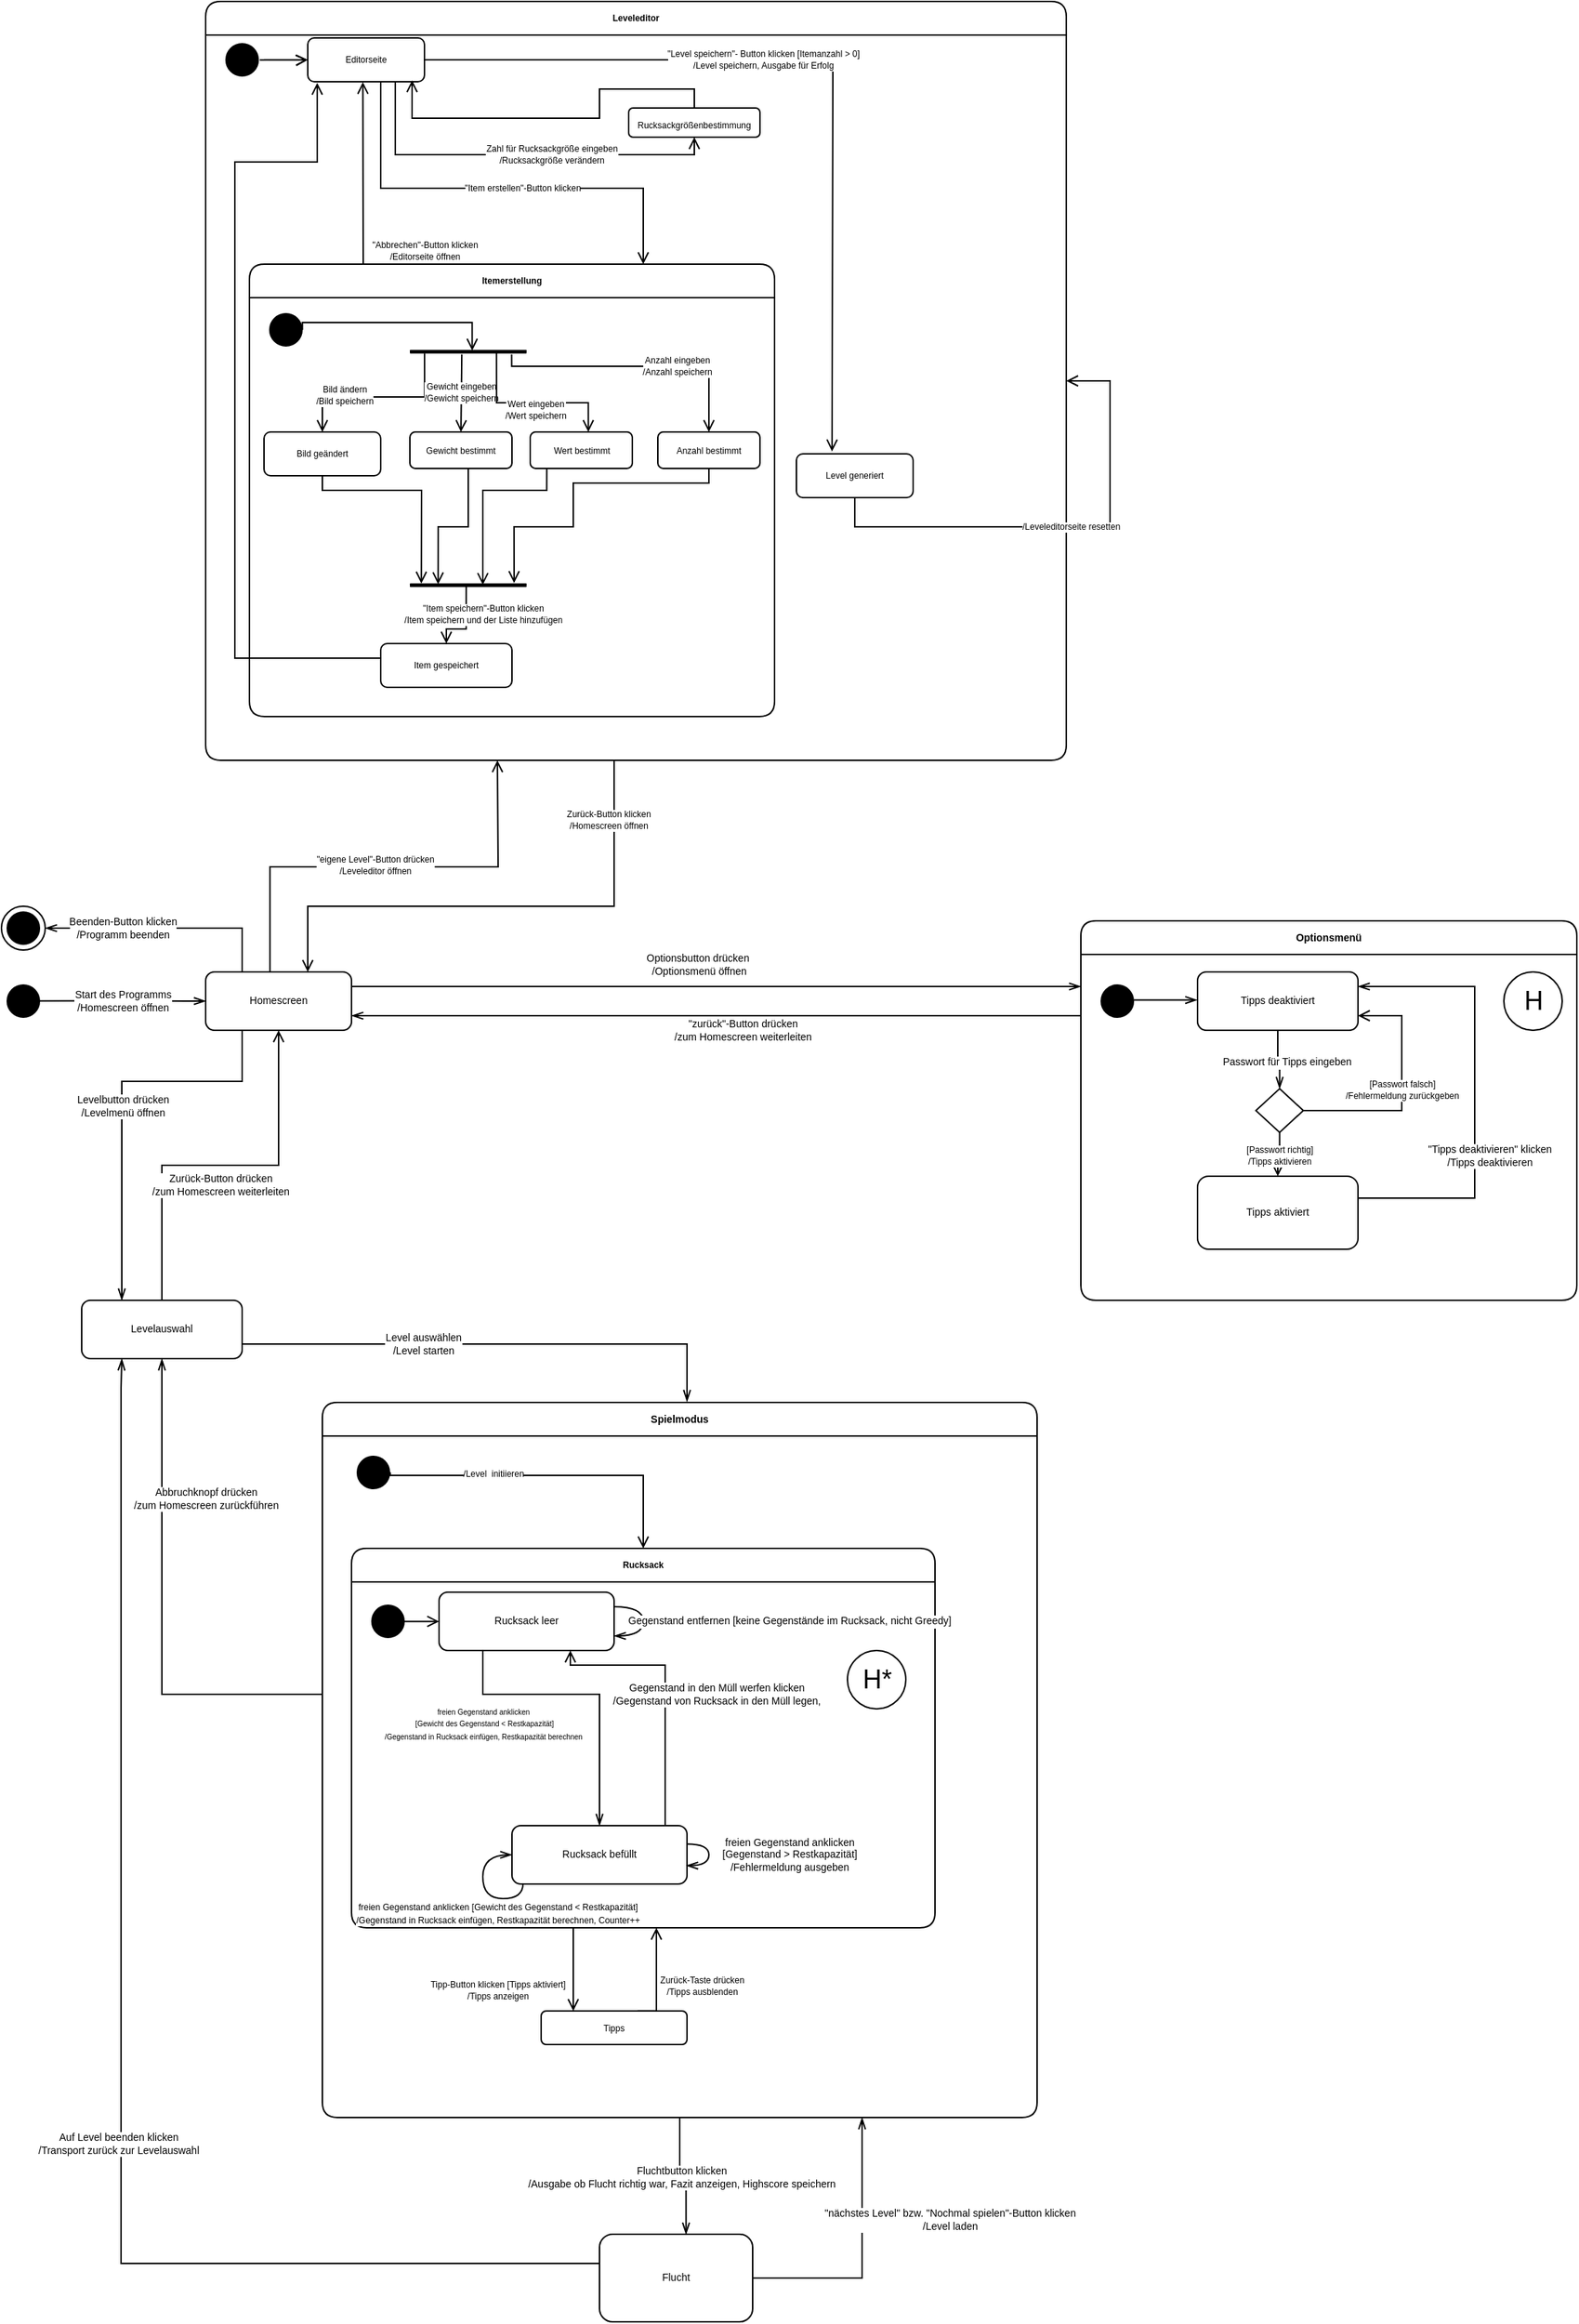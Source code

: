 <mxfile version="20.6.1" type="device"><diagram name="Page-1" id="58cdce13-f638-feb5-8d6f-7d28b1aa9fa0"><mxGraphModel dx="1165" dy="2550" grid="1" gridSize="10" guides="1" tooltips="1" connect="1" arrows="1" fold="1" page="1" pageScale="1" pageWidth="1169" pageHeight="827" background="none" math="0" shadow="0"><root><mxCell id="0"/><mxCell id="1" parent="0"/><mxCell id="Y8kZHkkbkPLD9dmNPPJZ-6" value="Start des Programms&lt;br style=&quot;font-size: 7px;&quot;&gt;/Homescreen öffnen" style="edgeStyle=orthogonalEdgeStyle;rounded=0;orthogonalLoop=1;jettySize=auto;html=1;endArrow=openThin;endFill=0;fontSize=7;exitX=0.869;exitY=0.494;exitDx=0;exitDy=0;exitPerimeter=0;" parent="1" source="Y8kZHkkbkPLD9dmNPPJZ-82" target="Y8kZHkkbkPLD9dmNPPJZ-8" edge="1"><mxGeometry relative="1" as="geometry"><mxPoint x="-10" y="-220" as="sourcePoint"/><mxPoint x="165.0" y="50" as="targetPoint"/></mxGeometry></mxCell><mxCell id="Y8kZHkkbkPLD9dmNPPJZ-15" value="Optionsbutton drücken&lt;br style=&quot;font-size: 7px;&quot;&gt;&amp;nbsp;/Optionsmenü öffnen" style="edgeStyle=orthogonalEdgeStyle;rounded=0;orthogonalLoop=1;jettySize=auto;html=1;endArrow=openThin;endFill=0;fontSize=7;exitX=1;exitY=0.25;exitDx=0;exitDy=0;" parent="1" source="Y8kZHkkbkPLD9dmNPPJZ-8" edge="1"><mxGeometry x="-0.053" y="15" relative="1" as="geometry"><mxPoint x="760" y="-225" as="targetPoint"/><Array as="points"><mxPoint x="450" y="-225"/></Array><mxPoint as="offset"/></mxGeometry></mxCell><mxCell id="Y8kZHkkbkPLD9dmNPPJZ-22" value="Levelbutton drücken&lt;br style=&quot;font-size: 7px;&quot;&gt;/Levelmenü öffnen" style="edgeStyle=orthogonalEdgeStyle;rounded=0;orthogonalLoop=1;jettySize=auto;html=1;endArrow=openThin;endFill=0;fontSize=7;entryX=0.25;entryY=0;entryDx=0;entryDy=0;exitX=0.25;exitY=1;exitDx=0;exitDy=0;" parent="1" source="Y8kZHkkbkPLD9dmNPPJZ-8" target="Y8kZHkkbkPLD9dmNPPJZ-21" edge="1"><mxGeometry relative="1" as="geometry"><Array as="points"><mxPoint x="185" y="-160"/><mxPoint x="103" y="-160"/></Array></mxGeometry></mxCell><mxCell id="Y8kZHkkbkPLD9dmNPPJZ-85" style="edgeStyle=orthogonalEdgeStyle;rounded=0;orthogonalLoop=1;jettySize=auto;html=1;entryX=1;entryY=0.5;entryDx=0;entryDy=0;fontSize=7;endArrow=openThin;endFill=0;exitX=0.25;exitY=0;exitDx=0;exitDy=0;" parent="1" source="Y8kZHkkbkPLD9dmNPPJZ-8" target="Y8kZHkkbkPLD9dmNPPJZ-84" edge="1"><mxGeometry relative="1" as="geometry"><Array as="points"><mxPoint x="185" y="-265"/></Array></mxGeometry></mxCell><mxCell id="Y8kZHkkbkPLD9dmNPPJZ-86" value="Beenden-Button klicken&lt;br style=&quot;font-size: 7px;&quot;&gt;/Programm beenden" style="edgeLabel;html=1;align=center;verticalAlign=middle;resizable=0;points=[];fontSize=7;" parent="Y8kZHkkbkPLD9dmNPPJZ-85" vertex="1" connectable="0"><mxGeometry x="-0.388" y="1" relative="1" as="geometry"><mxPoint x="-62" y="-1" as="offset"/></mxGeometry></mxCell><mxCell id="iM5wBfxBL-h4ycN9MEfd-19" style="edgeStyle=orthogonalEdgeStyle;rounded=0;jumpStyle=arc;orthogonalLoop=1;jettySize=auto;html=1;fontSize=6;endArrow=open;endFill=0;exitX=0.441;exitY=-0.003;exitDx=0;exitDy=0;exitPerimeter=0;" parent="1" source="Y8kZHkkbkPLD9dmNPPJZ-8" edge="1"><mxGeometry relative="1" as="geometry"><mxPoint x="360" y="-380" as="targetPoint"/></mxGeometry></mxCell><mxCell id="iM5wBfxBL-h4ycN9MEfd-22" value="&quot;eigene Level&quot;-Button drücken&lt;br&gt;/Leveleditor öffnen" style="edgeLabel;html=1;align=center;verticalAlign=middle;resizable=0;points=[];fontSize=6;" parent="iM5wBfxBL-h4ycN9MEfd-19" vertex="1" connectable="0"><mxGeometry x="-0.043" y="1" relative="1" as="geometry"><mxPoint as="offset"/></mxGeometry></mxCell><mxCell id="Y8kZHkkbkPLD9dmNPPJZ-8" value="Homescreen" style="rounded=1;whiteSpace=wrap;html=1;fontSize=7;" parent="1" vertex="1"><mxGeometry x="160" y="-235" width="100" height="40" as="geometry"/></mxCell><mxCell id="Y8kZHkkbkPLD9dmNPPJZ-68" style="edgeStyle=orthogonalEdgeStyle;rounded=0;orthogonalLoop=1;jettySize=auto;html=1;entryX=1;entryY=0.75;entryDx=0;entryDy=0;endArrow=openThin;endFill=0;fontSize=7;jumpStyle=arc;exitX=0;exitY=0.25;exitDx=0;exitDy=0;" parent="1" source="Y8kZHkkbkPLD9dmNPPJZ-14" target="Y8kZHkkbkPLD9dmNPPJZ-8" edge="1"><mxGeometry relative="1" as="geometry"><Array as="points"><mxPoint x="450" y="-205"/></Array></mxGeometry></mxCell><mxCell id="Y8kZHkkbkPLD9dmNPPJZ-69" value="&quot;zurück&quot;-Button drücken&lt;br style=&quot;font-size: 7px;&quot;&gt;/zum Homescreen weiterleiten" style="edgeLabel;html=1;align=center;verticalAlign=middle;resizable=0;points=[];fontSize=7;" parent="Y8kZHkkbkPLD9dmNPPJZ-68" vertex="1" connectable="0"><mxGeometry x="-0.121" y="-2" relative="1" as="geometry"><mxPoint x="-12" y="12" as="offset"/></mxGeometry></mxCell><mxCell id="Y8kZHkkbkPLD9dmNPPJZ-14" value="Optionsmenü" style="swimlane;whiteSpace=wrap;html=1;rounded=1;fontSize=7;" parent="1" vertex="1"><mxGeometry x="760" y="-270" width="340" height="260" as="geometry"><mxRectangle x="500" y="30" width="90" height="23" as="alternateBounds"/></mxGeometry></mxCell><mxCell id="Y8kZHkkbkPLD9dmNPPJZ-20" value="Passwort für Tipps eingeben" style="edgeStyle=orthogonalEdgeStyle;rounded=0;orthogonalLoop=1;jettySize=auto;html=1;endArrow=openThin;endFill=0;fontSize=7;entryX=0.5;entryY=0;entryDx=0;entryDy=0;entryPerimeter=0;" parent="Y8kZHkkbkPLD9dmNPPJZ-14" source="Y8kZHkkbkPLD9dmNPPJZ-17" target="iM5wBfxBL-h4ycN9MEfd-50" edge="1"><mxGeometry x="0.118" y="5" relative="1" as="geometry"><mxPoint as="offset"/><mxPoint x="135" y="125" as="targetPoint"/></mxGeometry></mxCell><mxCell id="Y8kZHkkbkPLD9dmNPPJZ-17" value="Tipps deaktiviert" style="rounded=1;whiteSpace=wrap;html=1;fontSize=7;" parent="Y8kZHkkbkPLD9dmNPPJZ-14" vertex="1"><mxGeometry x="80" y="35" width="110" height="40" as="geometry"/></mxCell><mxCell id="Y8kZHkkbkPLD9dmNPPJZ-66" style="edgeStyle=orthogonalEdgeStyle;rounded=0;orthogonalLoop=1;jettySize=auto;html=1;entryX=1;entryY=0.25;entryDx=0;entryDy=0;endArrow=openThin;endFill=0;fontSize=7;exitX=1;exitY=0.5;exitDx=0;exitDy=0;jumpStyle=arc;" parent="Y8kZHkkbkPLD9dmNPPJZ-14" source="Y8kZHkkbkPLD9dmNPPJZ-19" target="Y8kZHkkbkPLD9dmNPPJZ-17" edge="1"><mxGeometry relative="1" as="geometry"><Array as="points"><mxPoint x="190" y="190"/><mxPoint x="270" y="190"/><mxPoint x="270" y="45"/></Array></mxGeometry></mxCell><mxCell id="Y8kZHkkbkPLD9dmNPPJZ-67" value="&quot;Tipps deaktivieren&quot; klicken&lt;br style=&quot;font-size: 7px;&quot;&gt;/Tipps deaktivieren" style="edgeLabel;html=1;align=center;verticalAlign=middle;resizable=0;points=[];fontSize=7;" parent="Y8kZHkkbkPLD9dmNPPJZ-66" vertex="1" connectable="0"><mxGeometry x="0.139" relative="1" as="geometry"><mxPoint x="10" y="60" as="offset"/></mxGeometry></mxCell><mxCell id="Y8kZHkkbkPLD9dmNPPJZ-19" value="Tipps aktiviert" style="rounded=1;whiteSpace=wrap;html=1;fontSize=7;" parent="Y8kZHkkbkPLD9dmNPPJZ-14" vertex="1"><mxGeometry x="80" y="175" width="110" height="50" as="geometry"/></mxCell><mxCell id="Y8kZHkkbkPLD9dmNPPJZ-89" value="" style="edgeStyle=orthogonalEdgeStyle;rounded=0;orthogonalLoop=1;jettySize=auto;html=1;fontSize=7;endArrow=openThin;endFill=0;exitX=0.874;exitY=0.475;exitDx=0;exitDy=0;exitPerimeter=0;entryX=-0.003;entryY=0.481;entryDx=0;entryDy=0;entryPerimeter=0;" parent="Y8kZHkkbkPLD9dmNPPJZ-14" source="Y8kZHkkbkPLD9dmNPPJZ-88" target="Y8kZHkkbkPLD9dmNPPJZ-17" edge="1"><mxGeometry relative="1" as="geometry"><mxPoint x="40" y="55" as="sourcePoint"/><Array as="points"><mxPoint x="60" y="54"/></Array></mxGeometry></mxCell><mxCell id="Y8kZHkkbkPLD9dmNPPJZ-88" value="" style="ellipse;html=1;shape=startState;fillColor=#000000;strokeColor=#000000;rounded=1;fontSize=7;" parent="Y8kZHkkbkPLD9dmNPPJZ-14" vertex="1"><mxGeometry x="10" y="40" width="30" height="30" as="geometry"/></mxCell><mxCell id="iM5wBfxBL-h4ycN9MEfd-24" value="H" style="shape=ellipse;html=1;fontSize=18;align=center;" parent="Y8kZHkkbkPLD9dmNPPJZ-14" vertex="1"><mxGeometry x="290" y="35" width="40" height="40" as="geometry"/></mxCell><mxCell id="iM5wBfxBL-h4ycN9MEfd-52" value="[Passwort richtig]&lt;br&gt;/Tipps aktivieren" style="edgeStyle=orthogonalEdgeStyle;rounded=0;jumpStyle=arc;orthogonalLoop=1;jettySize=auto;html=1;entryX=0.5;entryY=0;entryDx=0;entryDy=0;strokeWidth=1;fontSize=6;startArrow=none;startFill=0;endArrow=open;endFill=0;" parent="Y8kZHkkbkPLD9dmNPPJZ-14" source="iM5wBfxBL-h4ycN9MEfd-50" target="Y8kZHkkbkPLD9dmNPPJZ-19" edge="1"><mxGeometry relative="1" as="geometry"/></mxCell><mxCell id="iM5wBfxBL-h4ycN9MEfd-53" value="[Passwort falsch]&lt;br&gt;/Fehlermeldung zurückgeben" style="edgeStyle=orthogonalEdgeStyle;rounded=0;jumpStyle=arc;orthogonalLoop=1;jettySize=auto;html=1;entryX=1;entryY=0.75;entryDx=0;entryDy=0;strokeWidth=1;fontSize=6;startArrow=none;startFill=0;endArrow=open;endFill=0;exitX=1;exitY=0.5;exitDx=0;exitDy=0;exitPerimeter=0;" parent="Y8kZHkkbkPLD9dmNPPJZ-14" source="iM5wBfxBL-h4ycN9MEfd-50" target="Y8kZHkkbkPLD9dmNPPJZ-17" edge="1"><mxGeometry relative="1" as="geometry"><Array as="points"><mxPoint x="220" y="130"/><mxPoint x="220" y="65"/></Array></mxGeometry></mxCell><mxCell id="iM5wBfxBL-h4ycN9MEfd-50" value="" style="strokeWidth=1;html=1;shape=mxgraph.flowchart.decision;whiteSpace=wrap;rounded=1;fontSize=6;" parent="Y8kZHkkbkPLD9dmNPPJZ-14" vertex="1"><mxGeometry x="120" y="115" width="32.5" height="30" as="geometry"/></mxCell><mxCell id="Y8kZHkkbkPLD9dmNPPJZ-24" value="Level auswählen&lt;br style=&quot;font-size: 7px;&quot;&gt;/Level starten" style="edgeStyle=orthogonalEdgeStyle;rounded=0;orthogonalLoop=1;jettySize=auto;html=1;endArrow=openThin;endFill=0;entryX=0.511;entryY=-0.001;entryDx=0;entryDy=0;fontSize=7;entryPerimeter=0;" parent="1" source="Y8kZHkkbkPLD9dmNPPJZ-21" target="Y8kZHkkbkPLD9dmNPPJZ-25" edge="1"><mxGeometry x="-0.284" relative="1" as="geometry"><mxPoint x="130" y="230" as="targetPoint"/><Array as="points"><mxPoint x="490" y="20"/><mxPoint x="490" y="60"/></Array><mxPoint as="offset"/></mxGeometry></mxCell><mxCell id="iM5wBfxBL-h4ycN9MEfd-1" style="edgeStyle=orthogonalEdgeStyle;rounded=0;orthogonalLoop=1;jettySize=auto;html=1;entryX=0.5;entryY=1;entryDx=0;entryDy=0;fontSize=7;endArrow=open;endFill=0;" parent="1" source="Y8kZHkkbkPLD9dmNPPJZ-21" target="Y8kZHkkbkPLD9dmNPPJZ-8" edge="1"><mxGeometry relative="1" as="geometry"/></mxCell><mxCell id="iM5wBfxBL-h4ycN9MEfd-2" value="&lt;font style=&quot;font-size: 7px;&quot;&gt;Zurück-Button drücken&lt;br style=&quot;font-size: 7px;&quot;&gt;/zum Homescreen weiterleiten&lt;/font&gt;" style="edgeLabel;html=1;align=center;verticalAlign=middle;resizable=0;points=[];fontSize=7;" parent="iM5wBfxBL-h4ycN9MEfd-1" vertex="1" connectable="0"><mxGeometry x="-0.165" y="-1" relative="1" as="geometry"><mxPoint x="22" y="12" as="offset"/></mxGeometry></mxCell><mxCell id="Y8kZHkkbkPLD9dmNPPJZ-21" value="Levelauswahl" style="rounded=1;whiteSpace=wrap;html=1;fontSize=7;" parent="1" vertex="1"><mxGeometry x="75" y="-10" width="110" height="40" as="geometry"/></mxCell><mxCell id="Y8kZHkkbkPLD9dmNPPJZ-41" style="edgeStyle=orthogonalEdgeStyle;rounded=0;orthogonalLoop=1;jettySize=auto;html=1;endArrow=openThin;endFill=0;fontSize=7;jumpStyle=arc;entryX=0.565;entryY=0.002;entryDx=0;entryDy=0;entryPerimeter=0;" parent="1" source="Y8kZHkkbkPLD9dmNPPJZ-25" target="Y8kZHkkbkPLD9dmNPPJZ-40" edge="1"><mxGeometry relative="1" as="geometry"><Array as="points"/></mxGeometry></mxCell><mxCell id="Y8kZHkkbkPLD9dmNPPJZ-42" value="Fluchtbutton klicken&lt;br style=&quot;font-size: 7px;&quot;&gt;/Ausgabe ob Flucht richtig war, Fazit anzeigen, Highscore speichern" style="edgeLabel;html=1;align=center;verticalAlign=middle;resizable=0;points=[];fontSize=7;" parent="Y8kZHkkbkPLD9dmNPPJZ-41" vertex="1" connectable="0"><mxGeometry x="-0.046" y="-1" relative="1" as="geometry"><mxPoint as="offset"/></mxGeometry></mxCell><mxCell id="Y8kZHkkbkPLD9dmNPPJZ-70" style="edgeStyle=orthogonalEdgeStyle;rounded=0;orthogonalLoop=1;jettySize=auto;html=1;entryX=0.5;entryY=1;entryDx=0;entryDy=0;endArrow=openThin;endFill=0;fontSize=7;" parent="1" source="Y8kZHkkbkPLD9dmNPPJZ-25" target="Y8kZHkkbkPLD9dmNPPJZ-21" edge="1"><mxGeometry relative="1" as="geometry"><Array as="points"><mxPoint x="130" y="260"/></Array></mxGeometry></mxCell><mxCell id="Y8kZHkkbkPLD9dmNPPJZ-71" value="Abbruchknopf drücken&lt;br style=&quot;font-size: 7px;&quot;&gt;/zum Homescreen zurückführen" style="edgeLabel;html=1;align=center;verticalAlign=middle;resizable=0;points=[];fontSize=7;" parent="Y8kZHkkbkPLD9dmNPPJZ-70" vertex="1" connectable="0"><mxGeometry x="0.465" relative="1" as="geometry"><mxPoint x="30" y="5" as="offset"/></mxGeometry></mxCell><mxCell id="Y8kZHkkbkPLD9dmNPPJZ-25" value="Spielmodus" style="swimlane;whiteSpace=wrap;html=1;rounded=1;fontSize=7;" parent="1" vertex="1"><mxGeometry x="240" y="60" width="490" height="490" as="geometry"/></mxCell><mxCell id="iM5wBfxBL-h4ycN9MEfd-10" style="edgeStyle=orthogonalEdgeStyle;rounded=0;orthogonalLoop=1;jettySize=auto;html=1;fontSize=6;endArrow=open;endFill=0;entryX=0.5;entryY=0;entryDx=0;entryDy=0;exitX=0.883;exitY=0.496;exitDx=0;exitDy=0;exitPerimeter=0;" parent="Y8kZHkkbkPLD9dmNPPJZ-25" source="Y8kZHkkbkPLD9dmNPPJZ-90" target="iM5wBfxBL-h4ycN9MEfd-6" edge="1"><mxGeometry relative="1" as="geometry"><mxPoint x="140" y="48" as="targetPoint"/><Array as="points"><mxPoint x="47" y="50"/><mxPoint x="220" y="50"/></Array></mxGeometry></mxCell><mxCell id="iM5wBfxBL-h4ycN9MEfd-11" value="/Level&amp;nbsp; initiieren" style="edgeLabel;html=1;align=center;verticalAlign=middle;resizable=0;points=[];fontSize=6;" parent="iM5wBfxBL-h4ycN9MEfd-10" vertex="1" connectable="0"><mxGeometry x="-0.356" y="1" relative="1" as="geometry"><mxPoint as="offset"/></mxGeometry></mxCell><mxCell id="Y8kZHkkbkPLD9dmNPPJZ-90" value="" style="ellipse;html=1;shape=startState;fillColor=#000000;strokeColor=#000000;rounded=1;fontSize=7;" parent="Y8kZHkkbkPLD9dmNPPJZ-25" vertex="1"><mxGeometry x="20" y="33" width="30" height="30" as="geometry"/></mxCell><mxCell id="iM5wBfxBL-h4ycN9MEfd-6" value="Rucksack" style="swimlane;fontSize=6;rounded=1;swimlaneLine=1;" parent="Y8kZHkkbkPLD9dmNPPJZ-25" vertex="1"><mxGeometry x="20" y="100" width="400" height="260" as="geometry"/></mxCell><mxCell id="Y8kZHkkbkPLD9dmNPPJZ-29" value="Rucksack leer" style="rounded=1;whiteSpace=wrap;html=1;fontSize=7;" parent="iM5wBfxBL-h4ycN9MEfd-6" vertex="1"><mxGeometry x="60" y="30" width="120" height="40" as="geometry"/></mxCell><mxCell id="Y8kZHkkbkPLD9dmNPPJZ-95" style="edgeStyle=orthogonalEdgeStyle;sketch=0;jumpStyle=arc;orthogonalLoop=1;jettySize=auto;html=1;fontSize=7;endArrow=open;endFill=0;rounded=0;entryX=0.75;entryY=1;entryDx=0;entryDy=0;" parent="iM5wBfxBL-h4ycN9MEfd-6" source="Y8kZHkkbkPLD9dmNPPJZ-30" target="Y8kZHkkbkPLD9dmNPPJZ-29" edge="1"><mxGeometry relative="1" as="geometry"><mxPoint x="285" y="70" as="targetPoint"/><Array as="points"><mxPoint x="215" y="80"/><mxPoint x="150" y="80"/></Array></mxGeometry></mxCell><mxCell id="Y8kZHkkbkPLD9dmNPPJZ-96" value="Gegenstand in den Müll werfen klicken&lt;br style=&quot;font-size: 7px;&quot;&gt;/Gegenstand von Rucksack in den Müll legen," style="edgeLabel;html=1;align=center;verticalAlign=middle;resizable=0;points=[];fontSize=7;" parent="Y8kZHkkbkPLD9dmNPPJZ-95" vertex="1" connectable="0"><mxGeometry x="0.318" relative="1" as="geometry"><mxPoint x="47" y="20" as="offset"/></mxGeometry></mxCell><mxCell id="Y8kZHkkbkPLD9dmNPPJZ-30" value="Rucksack befüllt" style="rounded=1;whiteSpace=wrap;html=1;fontSize=7;" parent="iM5wBfxBL-h4ycN9MEfd-6" vertex="1"><mxGeometry x="110" y="190" width="120" height="40" as="geometry"/></mxCell><mxCell id="Y8kZHkkbkPLD9dmNPPJZ-58" value="Gegenstand entfernen [keine Gegenstände im Rucksack, nicht Greedy]" style="edgeStyle=orthogonalEdgeStyle;orthogonalLoop=1;jettySize=auto;html=1;endArrow=openThin;endFill=0;fontSize=7;curved=1;" parent="iM5wBfxBL-h4ycN9MEfd-6" source="Y8kZHkkbkPLD9dmNPPJZ-29" target="Y8kZHkkbkPLD9dmNPPJZ-29" edge="1"><mxGeometry y="100" relative="1" as="geometry"><mxPoint as="offset"/></mxGeometry></mxCell><mxCell id="Y8kZHkkbkPLD9dmNPPJZ-31" value="&lt;font style=&quot;font-size: 5px;&quot;&gt;freien Gegenstand anklicken&lt;br style=&quot;&quot;&gt;&amp;nbsp;[Gewicht des Gegenstand &amp;lt; Restkapazität]&lt;br style=&quot;&quot;&gt;/Gegenstand in Rucksack einfügen, Restkapazität berechnen&lt;/font&gt;" style="edgeStyle=orthogonalEdgeStyle;rounded=0;orthogonalLoop=1;jettySize=auto;html=1;endArrow=openThin;endFill=0;fontSize=7;exitX=0.25;exitY=1;exitDx=0;exitDy=0;" parent="iM5wBfxBL-h4ycN9MEfd-6" source="Y8kZHkkbkPLD9dmNPPJZ-29" target="Y8kZHkkbkPLD9dmNPPJZ-30" edge="1"><mxGeometry x="-0.7" y="-20" relative="1" as="geometry"><Array as="points"><mxPoint x="90" y="100"/><mxPoint x="170" y="100"/></Array><mxPoint as="offset"/></mxGeometry></mxCell><mxCell id="Y8kZHkkbkPLD9dmNPPJZ-80" value="&lt;font style=&quot;font-size: 6px;&quot;&gt;&lt;span style=&quot;caret-color: rgb(0, 0, 0); color: rgb(0, 0, 0); font-family: Helvetica; font-style: normal; font-variant-caps: normal; font-weight: 400; letter-spacing: normal; text-align: center; text-indent: 0px; text-transform: none; word-spacing: 0px; -webkit-text-stroke-width: 0px; background-color: rgb(255, 255, 255); text-decoration: none; float: none; display: inline !important;&quot;&gt;freien Gegenstand anklicken [Gewicht des Gegenstand &amp;lt; Restkapazität]&lt;/span&gt;&lt;br style=&quot;caret-color: rgb(0, 0, 0); color: rgb(0, 0, 0); font-family: Helvetica; font-style: normal; font-variant-caps: normal; font-weight: 400; letter-spacing: normal; text-align: center; text-indent: 0px; text-transform: none; word-spacing: 0px; -webkit-text-stroke-width: 0px; background-color: rgb(255, 255, 255); text-decoration: none;&quot;&gt;&lt;span style=&quot;caret-color: rgb(0, 0, 0); color: rgb(0, 0, 0); font-family: Helvetica; font-style: normal; font-variant-caps: normal; font-weight: 400; letter-spacing: normal; text-align: center; text-indent: 0px; text-transform: none; word-spacing: 0px; -webkit-text-stroke-width: 0px; background-color: rgb(255, 255, 255); text-decoration: none; float: none; display: inline !important;&quot;&gt;/Gegenstand in Rucksack einfügen, Restkapazität berechnen, Counter++&lt;/span&gt;&lt;/font&gt;" style="edgeStyle=orthogonalEdgeStyle;orthogonalLoop=1;jettySize=auto;html=1;entryX=0;entryY=0.5;entryDx=0;entryDy=0;fontSize=7;endArrow=openThin;endFill=0;curved=1;exitX=0.063;exitY=0.992;exitDx=0;exitDy=0;exitPerimeter=0;" parent="iM5wBfxBL-h4ycN9MEfd-6" source="Y8kZHkkbkPLD9dmNPPJZ-30" target="Y8kZHkkbkPLD9dmNPPJZ-30" edge="1"><mxGeometry x="-0.365" y="10" relative="1" as="geometry"><Array as="points"><mxPoint x="118" y="240"/><mxPoint x="90" y="240"/><mxPoint x="90" y="210"/></Array><mxPoint as="offset"/></mxGeometry></mxCell><mxCell id="Y8kZHkkbkPLD9dmNPPJZ-73" style="edgeStyle=orthogonalEdgeStyle;orthogonalLoop=1;jettySize=auto;html=1;endArrow=openThin;endFill=0;fontSize=7;entryX=0.996;entryY=0.618;entryDx=0;entryDy=0;entryPerimeter=0;curved=1;" parent="iM5wBfxBL-h4ycN9MEfd-6" edge="1"><mxGeometry relative="1" as="geometry"><mxPoint x="230" y="202.64" as="sourcePoint"/><mxPoint x="229.52" y="217.36" as="targetPoint"/><Array as="points"><mxPoint x="245" y="202.64"/><mxPoint x="245" y="217.64"/></Array></mxGeometry></mxCell><mxCell id="Y8kZHkkbkPLD9dmNPPJZ-74" value="freien Gegenstand anklicken &lt;br&gt;[Gegenstand &amp;gt; Restkapazität]&lt;br style=&quot;font-size: 7px;&quot;&gt;/Fehlermeldung ausgeben" style="edgeLabel;html=1;align=center;verticalAlign=middle;resizable=0;points=[];fontSize=7;" parent="Y8kZHkkbkPLD9dmNPPJZ-73" vertex="1" connectable="0"><mxGeometry x="-0.165" y="3" relative="1" as="geometry"><mxPoint x="52" y="3" as="offset"/></mxGeometry></mxCell><mxCell id="iM5wBfxBL-h4ycN9MEfd-9" style="edgeStyle=orthogonalEdgeStyle;rounded=0;orthogonalLoop=1;jettySize=auto;html=1;fontSize=6;endArrow=open;endFill=0;exitX=0.86;exitY=0.504;exitDx=0;exitDy=0;exitPerimeter=0;" parent="iM5wBfxBL-h4ycN9MEfd-6" source="iM5wBfxBL-h4ycN9MEfd-8" target="Y8kZHkkbkPLD9dmNPPJZ-29" edge="1"><mxGeometry relative="1" as="geometry"/></mxCell><mxCell id="iM5wBfxBL-h4ycN9MEfd-8" value="" style="ellipse;html=1;shape=startState;fillColor=#000000;strokeColor=#000000;rounded=1;fontSize=7;" parent="iM5wBfxBL-h4ycN9MEfd-6" vertex="1"><mxGeometry x="10" y="35" width="30" height="30" as="geometry"/></mxCell><mxCell id="iM5wBfxBL-h4ycN9MEfd-49" value="H*" style="shape=ellipse;html=1;fontSize=18;align=center;rounded=1;" parent="iM5wBfxBL-h4ycN9MEfd-6" vertex="1"><mxGeometry x="340" y="70" width="40" height="40" as="geometry"/></mxCell><mxCell id="iM5wBfxBL-h4ycN9MEfd-12" value="Tipps" style="rounded=1;whiteSpace=wrap;html=1;fontSize=6;" parent="Y8kZHkkbkPLD9dmNPPJZ-25" vertex="1"><mxGeometry x="150" y="417" width="100" height="23" as="geometry"/></mxCell><mxCell id="iM5wBfxBL-h4ycN9MEfd-13" style="edgeStyle=orthogonalEdgeStyle;rounded=0;jumpStyle=arc;orthogonalLoop=1;jettySize=auto;html=1;fontSize=6;endArrow=open;endFill=0;" parent="Y8kZHkkbkPLD9dmNPPJZ-25" edge="1"><mxGeometry relative="1" as="geometry"><mxPoint x="170" y="360" as="sourcePoint"/><Array as="points"><mxPoint x="172" y="360"/><mxPoint x="172" y="380"/><mxPoint x="172" y="380"/></Array><mxPoint x="172" y="417" as="targetPoint"/></mxGeometry></mxCell><mxCell id="iM5wBfxBL-h4ycN9MEfd-14" value="Tipp-Button klicken [Tipps aktiviert]&lt;br&gt;/Tipps anzeigen" style="edgeLabel;html=1;align=center;verticalAlign=middle;resizable=0;points=[];fontSize=6;" parent="iM5wBfxBL-h4ycN9MEfd-13" vertex="1" connectable="0"><mxGeometry x="0.448" y="1" relative="1" as="geometry"><mxPoint x="-53" y="2" as="offset"/></mxGeometry></mxCell><mxCell id="Y8kZHkkbkPLD9dmNPPJZ-47" style="edgeStyle=orthogonalEdgeStyle;rounded=0;orthogonalLoop=1;jettySize=auto;html=1;entryX=0.25;entryY=1;entryDx=0;entryDy=0;endArrow=openThin;endFill=0;fontSize=7;" parent="1" source="Y8kZHkkbkPLD9dmNPPJZ-40" target="Y8kZHkkbkPLD9dmNPPJZ-21" edge="1"><mxGeometry relative="1" as="geometry"><Array as="points"><mxPoint x="102" y="650"/><mxPoint x="102" y="50"/></Array></mxGeometry></mxCell><mxCell id="Y8kZHkkbkPLD9dmNPPJZ-48" value="Auf Level beenden klicken&lt;br style=&quot;font-size: 7px;&quot;&gt;/Transport zurück zur Levelauswahl" style="edgeLabel;html=1;align=center;verticalAlign=middle;resizable=0;points=[];fontSize=7;" parent="Y8kZHkkbkPLD9dmNPPJZ-47" vertex="1" connectable="0"><mxGeometry x="-0.136" y="2" relative="1" as="geometry"><mxPoint as="offset"/></mxGeometry></mxCell><mxCell id="Y8kZHkkbkPLD9dmNPPJZ-52" style="edgeStyle=orthogonalEdgeStyle;rounded=0;orthogonalLoop=1;jettySize=auto;html=1;endArrow=openThin;endFill=0;fontSize=7;exitX=1;exitY=0.5;exitDx=0;exitDy=0;" parent="1" source="Y8kZHkkbkPLD9dmNPPJZ-40" edge="1"><mxGeometry relative="1" as="geometry"><mxPoint x="610" y="550" as="targetPoint"/><Array as="points"><mxPoint x="610" y="660"/><mxPoint x="610" y="550"/></Array></mxGeometry></mxCell><mxCell id="Y8kZHkkbkPLD9dmNPPJZ-53" value="&quot;nächstes Level&quot; bzw. &quot;Nochmal spielen&quot;-Button klicken&lt;br style=&quot;font-size: 7px;&quot;&gt;/Level laden" style="edgeLabel;html=1;align=center;verticalAlign=middle;resizable=0;points=[];fontSize=7;" parent="Y8kZHkkbkPLD9dmNPPJZ-52" vertex="1" connectable="0"><mxGeometry x="-0.406" y="-4" relative="1" as="geometry"><mxPoint x="80" y="-44" as="offset"/></mxGeometry></mxCell><mxCell id="Y8kZHkkbkPLD9dmNPPJZ-40" value="Flucht" style="rounded=1;whiteSpace=wrap;html=1;fontSize=7;" parent="1" vertex="1"><mxGeometry x="430" y="630" width="105" height="60" as="geometry"/></mxCell><mxCell id="Y8kZHkkbkPLD9dmNPPJZ-82" value="" style="ellipse;html=1;shape=startState;fillColor=#000000;strokeColor=#000000;rounded=1;fontSize=7;" parent="1" vertex="1"><mxGeometry x="20" y="-230" width="30" height="30" as="geometry"/></mxCell><mxCell id="Y8kZHkkbkPLD9dmNPPJZ-84" value="" style="ellipse;html=1;shape=endState;fillColor=#000000;strokeColor=#000000;rounded=1;fontSize=7;" parent="1" vertex="1"><mxGeometry x="20" y="-280" width="30" height="30" as="geometry"/></mxCell><mxCell id="iM5wBfxBL-h4ycN9MEfd-15" style="edgeStyle=orthogonalEdgeStyle;rounded=0;jumpStyle=arc;orthogonalLoop=1;jettySize=auto;html=1;fontSize=6;endArrow=open;endFill=0;exitX=0.661;exitY=-0.008;exitDx=0;exitDy=0;exitPerimeter=0;" parent="1" source="iM5wBfxBL-h4ycN9MEfd-12" edge="1"><mxGeometry relative="1" as="geometry"><mxPoint x="469" y="420" as="targetPoint"/><Array as="points"><mxPoint x="469" y="440"/><mxPoint x="469" y="440"/></Array></mxGeometry></mxCell><mxCell id="iM5wBfxBL-h4ycN9MEfd-16" value="Zurück-Taste drücken&lt;br&gt;/Tipps ausblenden" style="edgeLabel;html=1;align=center;verticalAlign=middle;resizable=0;points=[];fontSize=6;" parent="iM5wBfxBL-h4ycN9MEfd-15" vertex="1" connectable="0"><mxGeometry x="0.218" y="1" relative="1" as="geometry"><mxPoint x="32" y="13" as="offset"/></mxGeometry></mxCell><mxCell id="iM5wBfxBL-h4ycN9MEfd-18" value="Leveleditor" style="swimlane;rounded=1;fontSize=6;" parent="1" vertex="1"><mxGeometry x="160" y="-900" width="590" height="520" as="geometry"><mxRectangle x="220" y="-800" width="70" height="23" as="alternateBounds"/></mxGeometry></mxCell><mxCell id="iM5wBfxBL-h4ycN9MEfd-46" style="edgeStyle=orthogonalEdgeStyle;rounded=0;jumpStyle=arc;orthogonalLoop=1;jettySize=auto;html=1;strokeWidth=1;fontSize=6;startArrow=none;startFill=0;endArrow=open;endFill=0;" parent="iM5wBfxBL-h4ycN9MEfd-18" target="iM5wBfxBL-h4ycN9MEfd-45" edge="1"><mxGeometry relative="1" as="geometry"><mxPoint x="40" y="40" as="sourcePoint"/></mxGeometry></mxCell><mxCell id="iM5wBfxBL-h4ycN9MEfd-98" value="" style="edgeStyle=orthogonalEdgeStyle;rounded=0;jumpStyle=arc;orthogonalLoop=1;jettySize=auto;html=1;strokeWidth=1;fontSize=6;startArrow=none;startFill=0;endArrow=open;endFill=0;exitX=0.901;exitY=0.505;exitDx=0;exitDy=0;exitPerimeter=0;" parent="iM5wBfxBL-h4ycN9MEfd-18" source="iM5wBfxBL-h4ycN9MEfd-43" target="iM5wBfxBL-h4ycN9MEfd-45" edge="1"><mxGeometry relative="1" as="geometry"/></mxCell><mxCell id="iM5wBfxBL-h4ycN9MEfd-43" value="" style="ellipse;html=1;shape=startState;fillColor=#000000;strokeColor=#000000;rounded=1;fontSize=7;" parent="iM5wBfxBL-h4ycN9MEfd-18" vertex="1"><mxGeometry x="10" y="25" width="30" height="30" as="geometry"/></mxCell><mxCell id="iM5wBfxBL-h4ycN9MEfd-59" value="&quot;Item erstellen&quot;-Button klicken" style="edgeStyle=orthogonalEdgeStyle;rounded=0;jumpStyle=arc;orthogonalLoop=1;jettySize=auto;html=1;entryX=0.75;entryY=0;entryDx=0;entryDy=0;strokeWidth=1;fontSize=6;startArrow=none;startFill=0;endArrow=open;endFill=0;exitX=0.75;exitY=1;exitDx=0;exitDy=0;" parent="iM5wBfxBL-h4ycN9MEfd-18" source="iM5wBfxBL-h4ycN9MEfd-45" target="iM5wBfxBL-h4ycN9MEfd-64" edge="1"><mxGeometry x="0.139" relative="1" as="geometry"><mxPoint x="110" y="130" as="targetPoint"/><mxPoint as="offset"/><Array as="points"><mxPoint x="120" y="55"/><mxPoint x="120" y="128"/><mxPoint x="300" y="128"/></Array></mxGeometry></mxCell><mxCell id="iM5wBfxBL-h4ycN9MEfd-100" value="&quot;Level speichern&quot;- Button klicken [Itemanzahl &amp;gt; 0]&lt;br&gt;/Level speichern, Ausgabe für Erfolg" style="edgeStyle=orthogonalEdgeStyle;rounded=0;jumpStyle=arc;orthogonalLoop=1;jettySize=auto;html=1;strokeWidth=1;fontSize=6;startArrow=none;startFill=0;endArrow=open;endFill=0;exitX=1;exitY=0.5;exitDx=0;exitDy=0;entryX=0.305;entryY=-0.055;entryDx=0;entryDy=0;entryPerimeter=0;" parent="iM5wBfxBL-h4ycN9MEfd-18" source="iM5wBfxBL-h4ycN9MEfd-45" target="iM5wBfxBL-h4ycN9MEfd-48" edge="1"><mxGeometry x="-0.157" relative="1" as="geometry"><mxPoint x="430" y="210" as="targetPoint"/><Array as="points"><mxPoint x="430" y="40"/><mxPoint x="430" y="210"/><mxPoint x="429" y="210"/></Array><mxPoint as="offset"/></mxGeometry></mxCell><mxCell id="GtZbbGRYXzcYxVhvn1fU-4" style="edgeStyle=orthogonalEdgeStyle;rounded=0;orthogonalLoop=1;jettySize=auto;html=1;entryX=0.5;entryY=1;entryDx=0;entryDy=0;fontSize=6;endArrow=open;endFill=0;exitX=0.75;exitY=1;exitDx=0;exitDy=0;" parent="iM5wBfxBL-h4ycN9MEfd-18" source="iM5wBfxBL-h4ycN9MEfd-45" target="GtZbbGRYXzcYxVhvn1fU-3" edge="1"><mxGeometry relative="1" as="geometry"><Array as="points"><mxPoint x="130" y="105"/><mxPoint x="335" y="105"/></Array></mxGeometry></mxCell><mxCell id="GtZbbGRYXzcYxVhvn1fU-5" value="Zahl für Rucksackgröße eingeben&lt;br&gt;/Rucksackgröße verändern" style="edgeLabel;html=1;align=center;verticalAlign=middle;resizable=0;points=[];fontSize=6;" parent="GtZbbGRYXzcYxVhvn1fU-4" vertex="1" connectable="0"><mxGeometry x="0.176" relative="1" as="geometry"><mxPoint as="offset"/></mxGeometry></mxCell><mxCell id="iM5wBfxBL-h4ycN9MEfd-45" value="Editorseite" style="rounded=1;whiteSpace=wrap;html=1;fontSize=6;" parent="iM5wBfxBL-h4ycN9MEfd-18" vertex="1"><mxGeometry x="70" y="25" width="80" height="30" as="geometry"/></mxCell><mxCell id="iM5wBfxBL-h4ycN9MEfd-48" value="Level generiert" style="rounded=1;whiteSpace=wrap;html=1;fontSize=6;" parent="iM5wBfxBL-h4ycN9MEfd-18" vertex="1"><mxGeometry x="405" y="310" width="80" height="30" as="geometry"/></mxCell><mxCell id="iM5wBfxBL-h4ycN9MEfd-90" value="&quot;Abbrechen&quot;-Button klicken&lt;br&gt;/Editorseite öffnen" style="edgeStyle=orthogonalEdgeStyle;rounded=0;jumpStyle=arc;orthogonalLoop=1;jettySize=auto;html=1;entryX=0.472;entryY=1.007;entryDx=0;entryDy=0;strokeWidth=1;fontSize=6;startArrow=none;startFill=0;endArrow=open;endFill=0;exitX=0.25;exitY=0;exitDx=0;exitDy=0;entryPerimeter=0;" parent="iM5wBfxBL-h4ycN9MEfd-18" source="iM5wBfxBL-h4ycN9MEfd-64" target="iM5wBfxBL-h4ycN9MEfd-45" edge="1"><mxGeometry x="-0.684" y="-42" relative="1" as="geometry"><Array as="points"><mxPoint x="108" y="110"/><mxPoint x="108" y="110"/></Array><mxPoint as="offset"/></mxGeometry></mxCell><mxCell id="iM5wBfxBL-h4ycN9MEfd-64" value="Itemerstellung" style="swimlane;rounded=1;strokeWidth=1;fontSize=6;" parent="iM5wBfxBL-h4ycN9MEfd-18" vertex="1"><mxGeometry x="30" y="180" width="360" height="310" as="geometry"/></mxCell><mxCell id="iM5wBfxBL-h4ycN9MEfd-78" style="edgeStyle=orthogonalEdgeStyle;rounded=0;jumpStyle=arc;orthogonalLoop=1;jettySize=auto;html=1;entryX=0.05;entryY=0.902;entryDx=0;entryDy=0;entryPerimeter=0;strokeWidth=1;fontSize=6;startArrow=none;startFill=0;endArrow=open;endFill=0;" parent="iM5wBfxBL-h4ycN9MEfd-64" source="iM5wBfxBL-h4ycN9MEfd-63" target="iM5wBfxBL-h4ycN9MEfd-74" edge="1"><mxGeometry relative="1" as="geometry"><Array as="points"><mxPoint x="50" y="155"/><mxPoint x="118" y="155"/><mxPoint x="118" y="165"/></Array></mxGeometry></mxCell><mxCell id="iM5wBfxBL-h4ycN9MEfd-63" value="Bild geändert" style="rounded=1;whiteSpace=wrap;html=1;strokeWidth=1;fontSize=6;" parent="iM5wBfxBL-h4ycN9MEfd-64" vertex="1"><mxGeometry x="10" y="115" width="80" height="30" as="geometry"/></mxCell><mxCell id="iM5wBfxBL-h4ycN9MEfd-67" style="edgeStyle=orthogonalEdgeStyle;rounded=0;jumpStyle=arc;orthogonalLoop=1;jettySize=auto;html=1;entryX=0.191;entryY=0.466;entryDx=0;entryDy=0;entryPerimeter=0;strokeWidth=1;fontSize=6;startArrow=none;startFill=0;endArrow=open;endFill=0;exitX=0.877;exitY=0.498;exitDx=0;exitDy=0;exitPerimeter=0;" parent="iM5wBfxBL-h4ycN9MEfd-64" source="iM5wBfxBL-h4ycN9MEfd-65" target="iM5wBfxBL-h4ycN9MEfd-66" edge="1"><mxGeometry relative="1" as="geometry"><Array as="points"><mxPoint x="36" y="40"/><mxPoint x="153" y="40"/></Array></mxGeometry></mxCell><mxCell id="iM5wBfxBL-h4ycN9MEfd-65" value="" style="ellipse;html=1;shape=startState;fillColor=#000000;strokeColor=#000000;rounded=1;fontSize=7;" parent="iM5wBfxBL-h4ycN9MEfd-64" vertex="1"><mxGeometry x="10" y="30" width="30" height="30" as="geometry"/></mxCell><mxCell id="iM5wBfxBL-h4ycN9MEfd-68" value="Bild ändern&lt;br&gt;/Bild speichern" style="edgeStyle=orthogonalEdgeStyle;rounded=0;jumpStyle=arc;orthogonalLoop=1;jettySize=auto;html=1;strokeWidth=1;fontSize=6;startArrow=none;startFill=0;endArrow=open;endFill=0;exitX=0.956;exitY=0.874;exitDx=0;exitDy=0;exitPerimeter=0;" parent="iM5wBfxBL-h4ycN9MEfd-64" source="iM5wBfxBL-h4ycN9MEfd-66" target="iM5wBfxBL-h4ycN9MEfd-63" edge="1"><mxGeometry x="0.367" y="-1" relative="1" as="geometry"><mxPoint x="120" y="67" as="sourcePoint"/><Array as="points"><mxPoint x="120" y="91"/><mxPoint x="50" y="91"/></Array><mxPoint as="offset"/></mxGeometry></mxCell><mxCell id="iM5wBfxBL-h4ycN9MEfd-71" value="Gewicht eingeben&lt;br&gt;/Gewicht speichern" style="edgeStyle=orthogonalEdgeStyle;rounded=0;jumpStyle=arc;orthogonalLoop=1;jettySize=auto;html=1;entryX=0.5;entryY=0;entryDx=0;entryDy=0;strokeWidth=1;fontSize=6;startArrow=none;startFill=0;endArrow=open;endFill=0;exitX=1.233;exitY=0.555;exitDx=0;exitDy=0;exitPerimeter=0;" parent="iM5wBfxBL-h4ycN9MEfd-64" source="iM5wBfxBL-h4ycN9MEfd-66" target="iM5wBfxBL-h4ycN9MEfd-69" edge="1"><mxGeometry relative="1" as="geometry"><mxPoint x="151.25" y="70" as="sourcePoint"/></mxGeometry></mxCell><mxCell id="iM5wBfxBL-h4ycN9MEfd-72" style="edgeStyle=orthogonalEdgeStyle;rounded=0;jumpStyle=arc;orthogonalLoop=1;jettySize=auto;html=1;entryX=0.569;entryY=-0.001;entryDx=0;entryDy=0;strokeWidth=1;fontSize=6;startArrow=none;startFill=0;endArrow=open;endFill=0;entryPerimeter=0;exitX=0.733;exitY=0.258;exitDx=0;exitDy=0;exitPerimeter=0;" parent="iM5wBfxBL-h4ycN9MEfd-64" target="iM5wBfxBL-h4ycN9MEfd-70" edge="1" source="iM5wBfxBL-h4ycN9MEfd-66"><mxGeometry relative="1" as="geometry"><mxPoint x="161.25" y="80" as="sourcePoint"/><Array as="points"><mxPoint x="169" y="95"/><mxPoint x="232" y="95"/></Array></mxGeometry></mxCell><mxCell id="iM5wBfxBL-h4ycN9MEfd-73" value="Wert eingeben&lt;br&gt;/Wert speichern" style="edgeLabel;html=1;align=center;verticalAlign=middle;resizable=0;points=[];fontSize=6;" parent="iM5wBfxBL-h4ycN9MEfd-72" vertex="1" connectable="0"><mxGeometry x="0.307" y="1" relative="1" as="geometry"><mxPoint x="-16" y="6" as="offset"/></mxGeometry></mxCell><mxCell id="iM5wBfxBL-h4ycN9MEfd-66" value="" style="html=1;points=[];perimeter=orthogonalPerimeter;fillColor=#000000;strokeColor=none;rounded=1;strokeWidth=1;fontSize=6;rotation=90;" parent="iM5wBfxBL-h4ycN9MEfd-64" vertex="1"><mxGeometry x="148.75" y="20" width="2.5" height="80" as="geometry"/></mxCell><mxCell id="iM5wBfxBL-h4ycN9MEfd-77" style="edgeStyle=orthogonalEdgeStyle;rounded=0;jumpStyle=arc;orthogonalLoop=1;jettySize=auto;html=1;strokeWidth=1;fontSize=6;startArrow=none;startFill=0;endArrow=open;endFill=0;entryX=0.4;entryY=0.368;entryDx=0;entryDy=0;exitX=0.162;exitY=0.954;exitDx=0;exitDy=0;exitPerimeter=0;entryPerimeter=0;" parent="iM5wBfxBL-h4ycN9MEfd-64" source="iM5wBfxBL-h4ycN9MEfd-70" target="iM5wBfxBL-h4ycN9MEfd-74" edge="1"><mxGeometry relative="1" as="geometry"><mxPoint x="202.5" y="170" as="targetPoint"/><Array as="points"><mxPoint x="204" y="155"/><mxPoint x="160" y="155"/><mxPoint x="160" y="220"/></Array></mxGeometry></mxCell><mxCell id="iM5wBfxBL-h4ycN9MEfd-70" value="Wert bestimmt" style="rounded=1;whiteSpace=wrap;html=1;strokeWidth=1;fontSize=6;" parent="iM5wBfxBL-h4ycN9MEfd-64" vertex="1"><mxGeometry x="192.5" y="115" width="70" height="25" as="geometry"/></mxCell><mxCell id="GtZbbGRYXzcYxVhvn1fU-11" style="edgeStyle=orthogonalEdgeStyle;rounded=0;orthogonalLoop=1;jettySize=auto;html=1;entryX=0.233;entryY=0.758;entryDx=0;entryDy=0;fontSize=6;endArrow=open;endFill=0;entryPerimeter=0;" parent="iM5wBfxBL-h4ycN9MEfd-64" source="iM5wBfxBL-h4ycN9MEfd-69" target="iM5wBfxBL-h4ycN9MEfd-74" edge="1"><mxGeometry relative="1" as="geometry"><Array as="points"><mxPoint x="150" y="180"/><mxPoint x="129" y="180"/></Array><mxPoint x="170.13" y="168.385" as="targetPoint"/></mxGeometry></mxCell><mxCell id="iM5wBfxBL-h4ycN9MEfd-69" value="Gewicht bestimmt" style="rounded=1;whiteSpace=wrap;html=1;strokeWidth=1;fontSize=6;" parent="iM5wBfxBL-h4ycN9MEfd-64" vertex="1"><mxGeometry x="110" y="115" width="70" height="25" as="geometry"/></mxCell><mxCell id="iM5wBfxBL-h4ycN9MEfd-80" value="&quot;Item speichern&quot;-Button klicken&lt;br&gt;/Item speichern und der Liste hinzufügen" style="edgeStyle=orthogonalEdgeStyle;rounded=0;jumpStyle=arc;orthogonalLoop=1;jettySize=auto;html=1;entryX=0.5;entryY=0;entryDx=0;entryDy=0;strokeWidth=1;fontSize=6;startArrow=none;startFill=0;endArrow=open;endFill=0;exitX=0.872;exitY=0.517;exitDx=0;exitDy=0;exitPerimeter=0;" parent="iM5wBfxBL-h4ycN9MEfd-64" source="iM5wBfxBL-h4ycN9MEfd-74" target="iM5wBfxBL-h4ycN9MEfd-79" edge="1"><mxGeometry x="-0.277" y="11" relative="1" as="geometry"><Array as="points"><mxPoint x="149" y="250"/><mxPoint x="135" y="250"/></Array><mxPoint as="offset"/></mxGeometry></mxCell><mxCell id="iM5wBfxBL-h4ycN9MEfd-74" value="" style="html=1;points=[];perimeter=orthogonalPerimeter;fillColor=#000000;strokeColor=none;rounded=1;strokeWidth=1;fontSize=6;rotation=90;" parent="iM5wBfxBL-h4ycN9MEfd-64" vertex="1"><mxGeometry x="148.75" y="180" width="2.5" height="80" as="geometry"/></mxCell><mxCell id="iM5wBfxBL-h4ycN9MEfd-79" value="Item gespeichert" style="rounded=1;whiteSpace=wrap;html=1;strokeWidth=1;fontSize=6;" parent="iM5wBfxBL-h4ycN9MEfd-64" vertex="1"><mxGeometry x="90" y="260" width="90" height="30" as="geometry"/></mxCell><mxCell id="GtZbbGRYXzcYxVhvn1fU-14" style="edgeStyle=orthogonalEdgeStyle;rounded=0;orthogonalLoop=1;jettySize=auto;html=1;entryX=0.5;entryY=0;entryDx=0;entryDy=0;fontSize=6;endArrow=open;endFill=0;exitX=1.233;exitY=0.128;exitDx=0;exitDy=0;exitPerimeter=0;" parent="iM5wBfxBL-h4ycN9MEfd-64" source="iM5wBfxBL-h4ycN9MEfd-66" target="GtZbbGRYXzcYxVhvn1fU-13" edge="1"><mxGeometry relative="1" as="geometry"><Array as="points"><mxPoint x="180" y="70"/><mxPoint x="315" y="70"/></Array><mxPoint x="171.25" y="70" as="sourcePoint"/></mxGeometry></mxCell><mxCell id="GtZbbGRYXzcYxVhvn1fU-15" value="Anzahl eingeben&lt;br&gt;/Anzahl speichern" style="edgeLabel;html=1;align=center;verticalAlign=middle;resizable=0;points=[];fontSize=6;" parent="GtZbbGRYXzcYxVhvn1fU-14" vertex="1" connectable="0"><mxGeometry x="0.284" relative="1" as="geometry"><mxPoint as="offset"/></mxGeometry></mxCell><mxCell id="GtZbbGRYXzcYxVhvn1fU-16" style="edgeStyle=orthogonalEdgeStyle;rounded=0;orthogonalLoop=1;jettySize=auto;html=1;entryX=-0.1;entryY=0.107;entryDx=0;entryDy=0;fontSize=6;endArrow=open;endFill=0;entryPerimeter=0;" parent="iM5wBfxBL-h4ycN9MEfd-64" source="GtZbbGRYXzcYxVhvn1fU-13" target="iM5wBfxBL-h4ycN9MEfd-74" edge="1"><mxGeometry relative="1" as="geometry"><Array as="points"><mxPoint x="315" y="150"/><mxPoint x="222" y="150"/><mxPoint x="222" y="180"/><mxPoint x="181" y="180"/></Array><mxPoint x="212.5" y="180" as="targetPoint"/></mxGeometry></mxCell><mxCell id="GtZbbGRYXzcYxVhvn1fU-13" value="Anzahl bestimmt" style="rounded=1;whiteSpace=wrap;html=1;strokeWidth=1;fontSize=6;" parent="iM5wBfxBL-h4ycN9MEfd-64" vertex="1"><mxGeometry x="280" y="115" width="70" height="25" as="geometry"/></mxCell><mxCell id="iM5wBfxBL-h4ycN9MEfd-82" style="edgeStyle=orthogonalEdgeStyle;rounded=0;jumpStyle=arc;orthogonalLoop=1;jettySize=auto;html=1;entryX=0.081;entryY=1.026;entryDx=0;entryDy=0;entryPerimeter=0;strokeWidth=1;fontSize=6;startArrow=none;startFill=0;endArrow=open;endFill=0;exitX=0;exitY=0.5;exitDx=0;exitDy=0;" parent="iM5wBfxBL-h4ycN9MEfd-18" source="iM5wBfxBL-h4ycN9MEfd-79" target="iM5wBfxBL-h4ycN9MEfd-45" edge="1"><mxGeometry relative="1" as="geometry"><Array as="points"><mxPoint x="120" y="450"/><mxPoint x="20" y="450"/><mxPoint x="20" y="110"/><mxPoint x="77" y="110"/></Array></mxGeometry></mxCell><mxCell id="iM5wBfxBL-h4ycN9MEfd-101" value="/Leveleditorseite resetten" style="edgeStyle=orthogonalEdgeStyle;rounded=0;jumpStyle=arc;orthogonalLoop=1;jettySize=auto;html=1;strokeWidth=1;fontSize=6;startArrow=none;startFill=0;endArrow=open;endFill=0;entryX=1;entryY=0.5;entryDx=0;entryDy=0;exitX=0.5;exitY=1;exitDx=0;exitDy=0;" parent="iM5wBfxBL-h4ycN9MEfd-18" source="iM5wBfxBL-h4ycN9MEfd-48" target="iM5wBfxBL-h4ycN9MEfd-18" edge="1"><mxGeometry x="0.032" relative="1" as="geometry"><mxPoint x="600" y="270" as="targetPoint"/><Array as="points"><mxPoint x="445" y="360"/><mxPoint x="620" y="360"/><mxPoint x="620" y="260"/></Array><mxPoint as="offset"/></mxGeometry></mxCell><mxCell id="GtZbbGRYXzcYxVhvn1fU-6" style="edgeStyle=orthogonalEdgeStyle;rounded=0;orthogonalLoop=1;jettySize=auto;html=1;exitX=0.5;exitY=0;exitDx=0;exitDy=0;entryX=0.894;entryY=0.967;entryDx=0;entryDy=0;entryPerimeter=0;fontSize=6;endArrow=open;endFill=0;" parent="iM5wBfxBL-h4ycN9MEfd-18" source="GtZbbGRYXzcYxVhvn1fU-3" target="iM5wBfxBL-h4ycN9MEfd-45" edge="1"><mxGeometry relative="1" as="geometry"><Array as="points"><mxPoint x="335" y="60"/><mxPoint x="270" y="60"/><mxPoint x="270" y="80"/><mxPoint x="142" y="80"/></Array></mxGeometry></mxCell><mxCell id="GtZbbGRYXzcYxVhvn1fU-3" value="&lt;font style=&quot;font-size: 6px;&quot;&gt;Rucksackgrößenbestimmung&lt;/font&gt;" style="rounded=1;whiteSpace=wrap;html=1;" parent="iM5wBfxBL-h4ycN9MEfd-18" vertex="1"><mxGeometry x="290" y="73" width="90" height="20" as="geometry"/></mxCell><mxCell id="iM5wBfxBL-h4ycN9MEfd-25" style="edgeStyle=orthogonalEdgeStyle;rounded=0;jumpStyle=arc;orthogonalLoop=1;jettySize=auto;html=1;fontSize=6;endArrow=none;endFill=0;startArrow=open;startFill=0;" parent="1" edge="1"><mxGeometry relative="1" as="geometry"><mxPoint x="230" y="-235" as="sourcePoint"/><mxPoint x="440" y="-380" as="targetPoint"/><Array as="points"><mxPoint x="230" y="-280"/><mxPoint x="440" y="-280"/></Array></mxGeometry></mxCell><mxCell id="iM5wBfxBL-h4ycN9MEfd-26" value="Zurück-Button klicken&lt;br&gt;/Homescreen öffnen" style="edgeLabel;html=1;align=center;verticalAlign=middle;resizable=0;points=[];fontSize=6;" parent="iM5wBfxBL-h4ycN9MEfd-25" vertex="1" connectable="0"><mxGeometry x="-0.043" y="1" relative="1" as="geometry"><mxPoint x="81" y="-58" as="offset"/></mxGeometry></mxCell></root></mxGraphModel></diagram></mxfile>